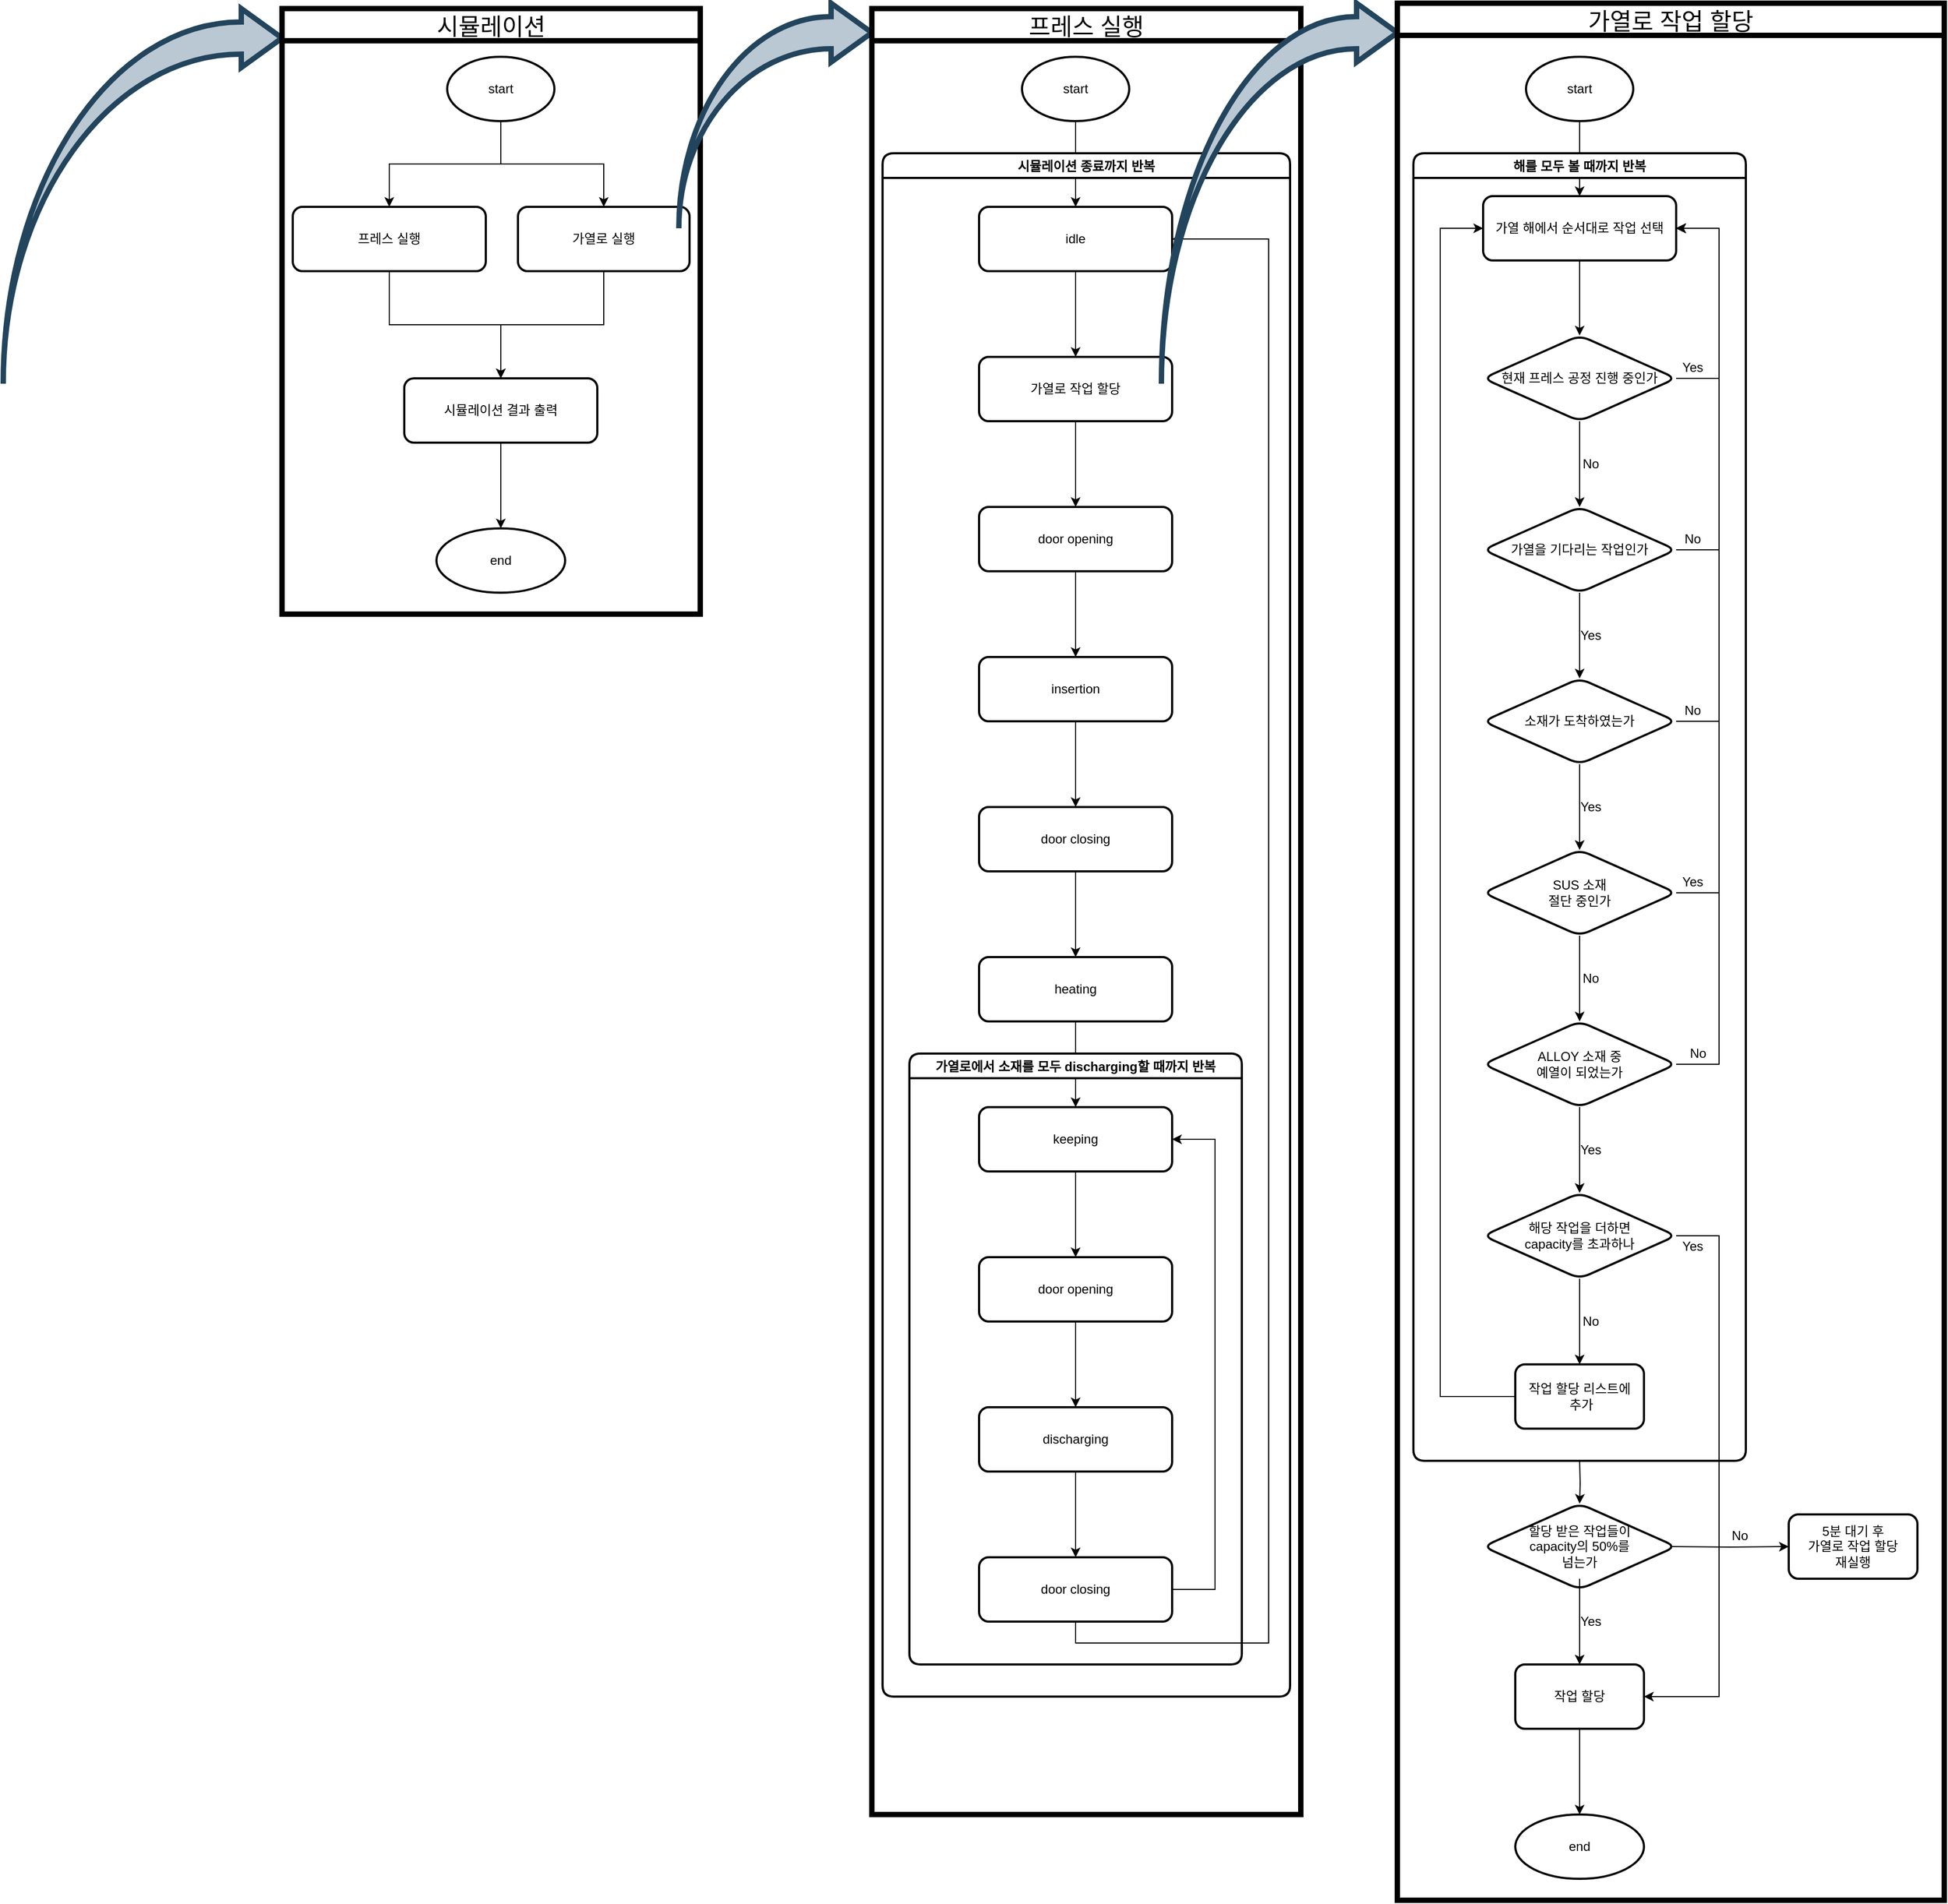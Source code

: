 <mxfile version="15.5.2" type="github">
  <diagram id="jpkeMlJZY0L07vB966m6" name="Page-1">
    <mxGraphModel dx="2243" dy="1117" grid="1" gridSize="10" guides="1" tooltips="1" connect="1" arrows="1" fold="1" page="1" pageScale="1" pageWidth="827" pageHeight="1169" math="0" shadow="0">
      <root>
        <mxCell id="0" />
        <mxCell id="1" parent="0" />
        <mxCell id="SEU0Jb7wydcwOkPKXHHr-3" value="" style="html=1;shadow=0;dashed=0;align=center;verticalAlign=middle;shape=mxgraph.arrows2.jumpInArrow;dy=15;dx=38;arrowHead=55;rounded=1;strokeWidth=5;fillColor=#bac8d3;strokeColor=#23445d;" parent="1" vertex="1">
          <mxGeometry x="20" y="15" width="260" height="350" as="geometry" />
        </mxCell>
        <mxCell id="SEU0Jb7wydcwOkPKXHHr-24" value="" style="group" parent="1" vertex="1" connectable="0">
          <mxGeometry x="280" y="15" width="390" height="565" as="geometry" />
        </mxCell>
        <mxCell id="SEU0Jb7wydcwOkPKXHHr-22" value="" style="group" parent="SEU0Jb7wydcwOkPKXHHr-24" vertex="1" connectable="0">
          <mxGeometry x="10" y="45" width="370" height="500" as="geometry" />
        </mxCell>
        <mxCell id="SEU0Jb7wydcwOkPKXHHr-7" value="start" style="strokeWidth=2;html=1;shape=mxgraph.flowchart.start_1;whiteSpace=wrap;rounded=0;shadow=0;glass=0;sketch=0;fillColor=none;" parent="SEU0Jb7wydcwOkPKXHHr-22" vertex="1">
          <mxGeometry x="144" width="100" height="60" as="geometry" />
        </mxCell>
        <mxCell id="SEU0Jb7wydcwOkPKXHHr-12" value="프레스 실행" style="whiteSpace=wrap;html=1;rounded=1;shadow=0;strokeWidth=2;fillColor=none;glass=0;sketch=0;" parent="SEU0Jb7wydcwOkPKXHHr-22" vertex="1">
          <mxGeometry y="140" width="180" height="60" as="geometry" />
        </mxCell>
        <mxCell id="SEU0Jb7wydcwOkPKXHHr-13" value="" style="edgeStyle=orthogonalEdgeStyle;rounded=0;orthogonalLoop=1;jettySize=auto;html=1;" parent="SEU0Jb7wydcwOkPKXHHr-22" source="SEU0Jb7wydcwOkPKXHHr-7" target="SEU0Jb7wydcwOkPKXHHr-12" edge="1">
          <mxGeometry relative="1" as="geometry" />
        </mxCell>
        <mxCell id="SEU0Jb7wydcwOkPKXHHr-19" value="" style="edgeStyle=orthogonalEdgeStyle;rounded=0;orthogonalLoop=1;jettySize=auto;html=1;" parent="SEU0Jb7wydcwOkPKXHHr-22" source="SEU0Jb7wydcwOkPKXHHr-14" edge="1">
          <mxGeometry relative="1" as="geometry">
            <mxPoint x="194" y="300" as="targetPoint" />
            <Array as="points">
              <mxPoint x="290" y="250" />
              <mxPoint x="194" y="250" />
            </Array>
          </mxGeometry>
        </mxCell>
        <mxCell id="SEU0Jb7wydcwOkPKXHHr-14" value="가열로 실행" style="whiteSpace=wrap;html=1;rounded=1;shadow=0;strokeWidth=2;fillColor=none;glass=0;sketch=0;" parent="SEU0Jb7wydcwOkPKXHHr-22" vertex="1">
          <mxGeometry x="210" y="140" width="160" height="60" as="geometry" />
        </mxCell>
        <mxCell id="SEU0Jb7wydcwOkPKXHHr-15" value="" style="edgeStyle=orthogonalEdgeStyle;rounded=0;orthogonalLoop=1;jettySize=auto;html=1;" parent="SEU0Jb7wydcwOkPKXHHr-22" source="SEU0Jb7wydcwOkPKXHHr-7" target="SEU0Jb7wydcwOkPKXHHr-14" edge="1">
          <mxGeometry relative="1" as="geometry" />
        </mxCell>
        <mxCell id="SEU0Jb7wydcwOkPKXHHr-16" value="시뮬레이션 결과 출력" style="whiteSpace=wrap;html=1;rounded=1;shadow=0;strokeWidth=2;fillColor=none;glass=0;sketch=0;" parent="SEU0Jb7wydcwOkPKXHHr-22" vertex="1">
          <mxGeometry x="104" y="300" width="180" height="60" as="geometry" />
        </mxCell>
        <mxCell id="SEU0Jb7wydcwOkPKXHHr-17" value="" style="edgeStyle=orthogonalEdgeStyle;rounded=0;orthogonalLoop=1;jettySize=auto;html=1;" parent="SEU0Jb7wydcwOkPKXHHr-22" source="SEU0Jb7wydcwOkPKXHHr-12" target="SEU0Jb7wydcwOkPKXHHr-16" edge="1">
          <mxGeometry relative="1" as="geometry" />
        </mxCell>
        <mxCell id="SEU0Jb7wydcwOkPKXHHr-20" value="end" style="ellipse;whiteSpace=wrap;html=1;rounded=1;shadow=0;strokeWidth=2;fillColor=none;glass=0;sketch=0;" parent="SEU0Jb7wydcwOkPKXHHr-22" vertex="1">
          <mxGeometry x="134" y="440" width="120" height="60" as="geometry" />
        </mxCell>
        <mxCell id="SEU0Jb7wydcwOkPKXHHr-21" value="" style="edgeStyle=orthogonalEdgeStyle;rounded=0;orthogonalLoop=1;jettySize=auto;html=1;" parent="SEU0Jb7wydcwOkPKXHHr-22" source="SEU0Jb7wydcwOkPKXHHr-16" target="SEU0Jb7wydcwOkPKXHHr-20" edge="1">
          <mxGeometry relative="1" as="geometry" />
        </mxCell>
        <mxCell id="SEU0Jb7wydcwOkPKXHHr-23" value="시뮬레이션" style="swimlane;fontStyle=0;childLayout=stackLayout;horizontal=1;startSize=30;horizontalStack=0;resizeParent=1;resizeParentMax=0;resizeLast=0;collapsible=1;marginBottom=0;align=center;fontSize=22;rounded=0;strokeWidth=5;swimlaneLine=1;" parent="SEU0Jb7wydcwOkPKXHHr-24" vertex="1">
          <mxGeometry width="390" height="565" as="geometry" />
        </mxCell>
        <mxCell id="SEU0Jb7wydcwOkPKXHHr-25" value="" style="html=1;shadow=0;dashed=0;align=center;verticalAlign=middle;shape=mxgraph.arrows2.jumpInArrow;dy=15;dx=38;arrowHead=55;rounded=1;strokeWidth=5;fillColor=#bac8d3;strokeColor=#23445d;" parent="1" vertex="1">
          <mxGeometry x="650" y="10" width="180" height="210" as="geometry" />
        </mxCell>
        <mxCell id="SEU0Jb7wydcwOkPKXHHr-28" value="" style="edgeStyle=orthogonalEdgeStyle;rounded=0;orthogonalLoop=1;jettySize=auto;html=1;" parent="1" source="SEU0Jb7wydcwOkPKXHHr-26" target="SEU0Jb7wydcwOkPKXHHr-27" edge="1">
          <mxGeometry relative="1" as="geometry" />
        </mxCell>
        <mxCell id="SEU0Jb7wydcwOkPKXHHr-26" value="start" style="strokeWidth=2;html=1;shape=mxgraph.flowchart.start_1;whiteSpace=wrap;rounded=0;shadow=0;glass=0;sketch=0;fillColor=none;" parent="1" vertex="1">
          <mxGeometry x="970" y="60" width="100" height="60" as="geometry" />
        </mxCell>
        <mxCell id="hFYSCHVBPnE89d1hqKfu-2" value="" style="edgeStyle=orthogonalEdgeStyle;rounded=0;orthogonalLoop=1;jettySize=auto;html=1;" parent="1" source="SEU0Jb7wydcwOkPKXHHr-27" target="hFYSCHVBPnE89d1hqKfu-1" edge="1">
          <mxGeometry relative="1" as="geometry" />
        </mxCell>
        <mxCell id="SEU0Jb7wydcwOkPKXHHr-27" value="idle" style="whiteSpace=wrap;html=1;rounded=1;shadow=0;strokeWidth=2;fillColor=none;glass=0;sketch=0;" parent="1" vertex="1">
          <mxGeometry x="930" y="200" width="180" height="60" as="geometry" />
        </mxCell>
        <mxCell id="hFYSCHVBPnE89d1hqKfu-4" value="" style="edgeStyle=orthogonalEdgeStyle;rounded=0;orthogonalLoop=1;jettySize=auto;html=1;" parent="1" source="hFYSCHVBPnE89d1hqKfu-1" target="hFYSCHVBPnE89d1hqKfu-3" edge="1">
          <mxGeometry relative="1" as="geometry" />
        </mxCell>
        <mxCell id="hFYSCHVBPnE89d1hqKfu-1" value="가열로 작업 할당" style="whiteSpace=wrap;html=1;rounded=1;shadow=0;strokeWidth=2;fillColor=none;glass=0;sketch=0;" parent="1" vertex="1">
          <mxGeometry x="930" y="340" width="180" height="60" as="geometry" />
        </mxCell>
        <mxCell id="hFYSCHVBPnE89d1hqKfu-6" value="" style="edgeStyle=orthogonalEdgeStyle;rounded=0;orthogonalLoop=1;jettySize=auto;html=1;" parent="1" source="hFYSCHVBPnE89d1hqKfu-3" target="hFYSCHVBPnE89d1hqKfu-5" edge="1">
          <mxGeometry relative="1" as="geometry" />
        </mxCell>
        <mxCell id="hFYSCHVBPnE89d1hqKfu-3" value="door opening" style="whiteSpace=wrap;html=1;rounded=1;shadow=0;strokeWidth=2;fillColor=none;glass=0;sketch=0;" parent="1" vertex="1">
          <mxGeometry x="930" y="480" width="180" height="60" as="geometry" />
        </mxCell>
        <mxCell id="hFYSCHVBPnE89d1hqKfu-8" value="" style="edgeStyle=orthogonalEdgeStyle;rounded=0;orthogonalLoop=1;jettySize=auto;html=1;" parent="1" source="hFYSCHVBPnE89d1hqKfu-5" target="hFYSCHVBPnE89d1hqKfu-7" edge="1">
          <mxGeometry relative="1" as="geometry" />
        </mxCell>
        <mxCell id="hFYSCHVBPnE89d1hqKfu-5" value="insertion" style="whiteSpace=wrap;html=1;rounded=1;shadow=0;strokeWidth=2;fillColor=none;glass=0;sketch=0;" parent="1" vertex="1">
          <mxGeometry x="930" y="620" width="180" height="60" as="geometry" />
        </mxCell>
        <mxCell id="hFYSCHVBPnE89d1hqKfu-10" value="" style="edgeStyle=orthogonalEdgeStyle;rounded=0;orthogonalLoop=1;jettySize=auto;html=1;" parent="1" source="hFYSCHVBPnE89d1hqKfu-7" target="hFYSCHVBPnE89d1hqKfu-9" edge="1">
          <mxGeometry relative="1" as="geometry" />
        </mxCell>
        <mxCell id="hFYSCHVBPnE89d1hqKfu-7" value="door closing" style="whiteSpace=wrap;html=1;rounded=1;shadow=0;strokeWidth=2;fillColor=none;glass=0;sketch=0;" parent="1" vertex="1">
          <mxGeometry x="930" y="760" width="180" height="60" as="geometry" />
        </mxCell>
        <mxCell id="hFYSCHVBPnE89d1hqKfu-12" value="" style="edgeStyle=orthogonalEdgeStyle;rounded=0;orthogonalLoop=1;jettySize=auto;html=1;" parent="1" source="hFYSCHVBPnE89d1hqKfu-9" target="hFYSCHVBPnE89d1hqKfu-11" edge="1">
          <mxGeometry relative="1" as="geometry" />
        </mxCell>
        <mxCell id="hFYSCHVBPnE89d1hqKfu-9" value="heating" style="whiteSpace=wrap;html=1;rounded=1;shadow=0;strokeWidth=2;fillColor=none;glass=0;sketch=0;" parent="1" vertex="1">
          <mxGeometry x="930" y="900" width="180" height="60" as="geometry" />
        </mxCell>
        <mxCell id="hFYSCHVBPnE89d1hqKfu-14" value="" style="edgeStyle=orthogonalEdgeStyle;rounded=0;orthogonalLoop=1;jettySize=auto;html=1;" parent="1" source="hFYSCHVBPnE89d1hqKfu-11" target="hFYSCHVBPnE89d1hqKfu-13" edge="1">
          <mxGeometry relative="1" as="geometry" />
        </mxCell>
        <mxCell id="hFYSCHVBPnE89d1hqKfu-11" value="keeping" style="whiteSpace=wrap;html=1;rounded=1;shadow=0;strokeWidth=2;fillColor=none;glass=0;sketch=0;" parent="1" vertex="1">
          <mxGeometry x="930" y="1040" width="180" height="60" as="geometry" />
        </mxCell>
        <mxCell id="hFYSCHVBPnE89d1hqKfu-16" value="" style="edgeStyle=orthogonalEdgeStyle;rounded=0;orthogonalLoop=1;jettySize=auto;html=1;" parent="1" source="hFYSCHVBPnE89d1hqKfu-13" target="hFYSCHVBPnE89d1hqKfu-15" edge="1">
          <mxGeometry relative="1" as="geometry" />
        </mxCell>
        <mxCell id="hFYSCHVBPnE89d1hqKfu-13" value="door opening" style="whiteSpace=wrap;html=1;rounded=1;shadow=0;strokeWidth=2;fillColor=none;glass=0;sketch=0;" parent="1" vertex="1">
          <mxGeometry x="930" y="1180" width="180" height="60" as="geometry" />
        </mxCell>
        <mxCell id="hFYSCHVBPnE89d1hqKfu-18" value="" style="edgeStyle=orthogonalEdgeStyle;rounded=0;orthogonalLoop=1;jettySize=auto;html=1;" parent="1" source="hFYSCHVBPnE89d1hqKfu-15" target="hFYSCHVBPnE89d1hqKfu-17" edge="1">
          <mxGeometry relative="1" as="geometry" />
        </mxCell>
        <mxCell id="hFYSCHVBPnE89d1hqKfu-15" value="discharging" style="whiteSpace=wrap;html=1;rounded=1;shadow=0;strokeWidth=2;fillColor=none;glass=0;sketch=0;" parent="1" vertex="1">
          <mxGeometry x="930" y="1320" width="180" height="60" as="geometry" />
        </mxCell>
        <mxCell id="hFYSCHVBPnE89d1hqKfu-21" value="" style="edgeStyle=orthogonalEdgeStyle;rounded=0;orthogonalLoop=1;jettySize=auto;html=1;entryX=1;entryY=0.5;entryDx=0;entryDy=0;" parent="1" source="hFYSCHVBPnE89d1hqKfu-17" target="hFYSCHVBPnE89d1hqKfu-11" edge="1">
          <mxGeometry relative="1" as="geometry">
            <mxPoint x="1150" y="1070" as="targetPoint" />
            <Array as="points">
              <mxPoint x="1150" y="1490" />
              <mxPoint x="1150" y="1070" />
            </Array>
          </mxGeometry>
        </mxCell>
        <mxCell id="hFYSCHVBPnE89d1hqKfu-23" value="" style="edgeStyle=orthogonalEdgeStyle;rounded=0;orthogonalLoop=1;jettySize=auto;html=1;entryX=1;entryY=0.5;entryDx=0;entryDy=0;" parent="1" source="hFYSCHVBPnE89d1hqKfu-17" target="SEU0Jb7wydcwOkPKXHHr-27" edge="1">
          <mxGeometry relative="1" as="geometry">
            <mxPoint x="1380" y="458" as="targetPoint" />
            <Array as="points">
              <mxPoint x="1020" y="1540" />
              <mxPoint x="1200" y="1540" />
              <mxPoint x="1200" y="230" />
            </Array>
          </mxGeometry>
        </mxCell>
        <mxCell id="hFYSCHVBPnE89d1hqKfu-17" value="door closing" style="whiteSpace=wrap;html=1;rounded=1;shadow=0;strokeWidth=2;fillColor=none;glass=0;sketch=0;" parent="1" vertex="1">
          <mxGeometry x="930" y="1460" width="180" height="60" as="geometry" />
        </mxCell>
        <mxCell id="hFYSCHVBPnE89d1hqKfu-24" value="가열로에서 소재를 모두 discharging할 때까지 반복" style="swimlane;rounded=1;strokeWidth=2;" parent="1" vertex="1">
          <mxGeometry x="865" y="990" width="310" height="570" as="geometry" />
        </mxCell>
        <mxCell id="hFYSCHVBPnE89d1hqKfu-25" value="시뮬레이션 종료까지 반복" style="swimlane;rounded=1;strokeWidth=2;" parent="1" vertex="1">
          <mxGeometry x="840" y="150" width="380" height="1440" as="geometry" />
        </mxCell>
        <mxCell id="GFujxD36pAiEVFrd_EkX-1" value="프레스 실행" style="swimlane;fontStyle=0;childLayout=stackLayout;horizontal=1;startSize=30;horizontalStack=0;resizeParent=1;resizeParentMax=0;resizeLast=0;collapsible=1;marginBottom=0;align=center;fontSize=22;rounded=0;strokeWidth=5;swimlaneLine=1;" parent="1" vertex="1">
          <mxGeometry x="830" y="15" width="400" height="1685" as="geometry" />
        </mxCell>
        <mxCell id="GFujxD36pAiEVFrd_EkX-5" value="" style="html=1;shadow=0;dashed=0;align=center;verticalAlign=middle;shape=mxgraph.arrows2.jumpInArrow;dy=15;dx=38;arrowHead=55;rounded=1;strokeWidth=5;fillColor=#bac8d3;strokeColor=#23445d;" parent="1" vertex="1">
          <mxGeometry x="1100" y="10" width="220" height="355" as="geometry" />
        </mxCell>
        <mxCell id="hFYSCHVBPnE89d1hqKfu-28" value="" style="edgeStyle=orthogonalEdgeStyle;rounded=0;orthogonalLoop=1;jettySize=auto;html=1;" parent="1" source="hFYSCHVBPnE89d1hqKfu-26" edge="1">
          <mxGeometry x="1320" y="15" as="geometry">
            <mxPoint x="1490" y="190" as="targetPoint" />
          </mxGeometry>
        </mxCell>
        <mxCell id="hFYSCHVBPnE89d1hqKfu-26" value="start" style="strokeWidth=2;html=1;shape=mxgraph.flowchart.start_1;whiteSpace=wrap;rounded=0;shadow=0;glass=0;sketch=0;fillColor=none;" parent="1" vertex="1">
          <mxGeometry x="1440" y="60" width="100" height="60" as="geometry" />
        </mxCell>
        <mxCell id="hFYSCHVBPnE89d1hqKfu-29" value="가열 해에서 순서대로 작업 선택" style="whiteSpace=wrap;html=1;rounded=1;shadow=0;strokeWidth=2;fillColor=none;glass=0;sketch=0;" parent="1" vertex="1">
          <mxGeometry x="1400" y="190" width="180" height="60" as="geometry" />
        </mxCell>
        <mxCell id="hFYSCHVBPnE89d1hqKfu-55" value="" style="edgeStyle=orthogonalEdgeStyle;rounded=0;orthogonalLoop=1;jettySize=auto;html=1;entryX=1;entryY=0.5;entryDx=0;entryDy=0;" parent="1" source="hFYSCHVBPnE89d1hqKfu-34" target="hFYSCHVBPnE89d1hqKfu-29" edge="1">
          <mxGeometry x="1320" y="15" as="geometry">
            <mxPoint x="1620" y="220" as="targetPoint" />
            <Array as="points">
              <mxPoint x="1620" y="360" />
              <mxPoint x="1620" y="220" />
            </Array>
          </mxGeometry>
        </mxCell>
        <mxCell id="hFYSCHVBPnE89d1hqKfu-34" value="현재 프레스 공정 진행 중인가" style="rhombus;whiteSpace=wrap;html=1;rounded=1;shadow=0;strokeWidth=2;fillColor=none;glass=0;sketch=0;" parent="1" vertex="1">
          <mxGeometry x="1400" y="320" width="180" height="80" as="geometry" />
        </mxCell>
        <mxCell id="hFYSCHVBPnE89d1hqKfu-35" value="" style="edgeStyle=orthogonalEdgeStyle;rounded=0;orthogonalLoop=1;jettySize=auto;html=1;" parent="1" source="hFYSCHVBPnE89d1hqKfu-29" target="hFYSCHVBPnE89d1hqKfu-34" edge="1">
          <mxGeometry x="1320" y="15" as="geometry" />
        </mxCell>
        <mxCell id="hFYSCHVBPnE89d1hqKfu-36" value="가열을 기다리는 작업인가" style="rhombus;whiteSpace=wrap;html=1;rounded=1;shadow=0;strokeWidth=2;fillColor=none;glass=0;sketch=0;" parent="1" vertex="1">
          <mxGeometry x="1400" y="480" width="180" height="80" as="geometry" />
        </mxCell>
        <mxCell id="hFYSCHVBPnE89d1hqKfu-37" value="" style="edgeStyle=orthogonalEdgeStyle;rounded=0;orthogonalLoop=1;jettySize=auto;html=1;" parent="1" source="hFYSCHVBPnE89d1hqKfu-34" target="hFYSCHVBPnE89d1hqKfu-36" edge="1">
          <mxGeometry x="1320" y="15" as="geometry" />
        </mxCell>
        <mxCell id="hFYSCHVBPnE89d1hqKfu-38" value="소재가 도착하였는가" style="rhombus;whiteSpace=wrap;html=1;rounded=1;shadow=0;strokeWidth=2;fillColor=none;glass=0;sketch=0;" parent="1" vertex="1">
          <mxGeometry x="1400" y="640" width="180" height="80" as="geometry" />
        </mxCell>
        <mxCell id="hFYSCHVBPnE89d1hqKfu-39" value="" style="edgeStyle=orthogonalEdgeStyle;rounded=0;orthogonalLoop=1;jettySize=auto;html=1;" parent="1" source="hFYSCHVBPnE89d1hqKfu-36" target="hFYSCHVBPnE89d1hqKfu-38" edge="1">
          <mxGeometry x="1320" y="15" as="geometry" />
        </mxCell>
        <mxCell id="hFYSCHVBPnE89d1hqKfu-40" value="SUS 소재&lt;br&gt;절단 중인가" style="rhombus;whiteSpace=wrap;html=1;rounded=1;shadow=0;strokeWidth=2;fillColor=none;glass=0;sketch=0;" parent="1" vertex="1">
          <mxGeometry x="1400" y="800" width="180" height="80" as="geometry" />
        </mxCell>
        <mxCell id="hFYSCHVBPnE89d1hqKfu-41" value="" style="edgeStyle=orthogonalEdgeStyle;rounded=0;orthogonalLoop=1;jettySize=auto;html=1;" parent="1" source="hFYSCHVBPnE89d1hqKfu-38" target="hFYSCHVBPnE89d1hqKfu-40" edge="1">
          <mxGeometry x="1320" y="15" as="geometry" />
        </mxCell>
        <mxCell id="hFYSCHVBPnE89d1hqKfu-42" value="ALLOY 소재 중&lt;br&gt;예열이 되었는가" style="rhombus;whiteSpace=wrap;html=1;rounded=1;shadow=0;strokeWidth=2;fillColor=none;glass=0;sketch=0;" parent="1" vertex="1">
          <mxGeometry x="1400" y="960" width="180" height="80" as="geometry" />
        </mxCell>
        <mxCell id="hFYSCHVBPnE89d1hqKfu-43" value="" style="edgeStyle=orthogonalEdgeStyle;rounded=0;orthogonalLoop=1;jettySize=auto;html=1;" parent="1" source="hFYSCHVBPnE89d1hqKfu-40" target="hFYSCHVBPnE89d1hqKfu-42" edge="1">
          <mxGeometry x="1320" y="15" as="geometry" />
        </mxCell>
        <mxCell id="hFYSCHVBPnE89d1hqKfu-44" value="해당 작업을 더하면&lt;br&gt;capacity를 초과하나" style="rhombus;whiteSpace=wrap;html=1;rounded=1;shadow=0;strokeWidth=2;fillColor=none;glass=0;sketch=0;" parent="1" vertex="1">
          <mxGeometry x="1400" y="1120" width="180" height="80" as="geometry" />
        </mxCell>
        <mxCell id="hFYSCHVBPnE89d1hqKfu-45" value="" style="edgeStyle=orthogonalEdgeStyle;rounded=0;orthogonalLoop=1;jettySize=auto;html=1;" parent="1" source="hFYSCHVBPnE89d1hqKfu-42" target="hFYSCHVBPnE89d1hqKfu-44" edge="1">
          <mxGeometry x="1320" y="15" as="geometry" />
        </mxCell>
        <mxCell id="hFYSCHVBPnE89d1hqKfu-49" value="" style="edgeStyle=orthogonalEdgeStyle;rounded=0;orthogonalLoop=1;jettySize=auto;html=1;" parent="1" edge="1">
          <mxGeometry x="1320" y="135" as="geometry">
            <mxPoint x="1490" y="1560" as="targetPoint" />
            <mxPoint x="1490" y="1480" as="sourcePoint" />
          </mxGeometry>
        </mxCell>
        <mxCell id="hFYSCHVBPnE89d1hqKfu-47" value="" style="edgeStyle=orthogonalEdgeStyle;rounded=0;orthogonalLoop=1;jettySize=auto;html=1;" parent="1" source="hFYSCHVBPnE89d1hqKfu-44" edge="1">
          <mxGeometry x="1320" y="15" as="geometry">
            <mxPoint x="1490" y="1280" as="targetPoint" />
          </mxGeometry>
        </mxCell>
        <mxCell id="hFYSCHVBPnE89d1hqKfu-56" value="" style="edgeStyle=orthogonalEdgeStyle;rounded=0;orthogonalLoop=1;jettySize=auto;html=1;entryX=1;entryY=0.5;entryDx=0;entryDy=0;" parent="1" edge="1">
          <mxGeometry x="1320" y="15" as="geometry">
            <mxPoint x="1580" y="520" as="sourcePoint" />
            <mxPoint x="1580" y="220" as="targetPoint" />
            <Array as="points">
              <mxPoint x="1580" y="520" />
              <mxPoint x="1620" y="520" />
              <mxPoint x="1620" y="220" />
            </Array>
          </mxGeometry>
        </mxCell>
        <mxCell id="hFYSCHVBPnE89d1hqKfu-57" value="" style="edgeStyle=orthogonalEdgeStyle;rounded=0;orthogonalLoop=1;jettySize=auto;html=1;entryX=1;entryY=0.5;entryDx=0;entryDy=0;" parent="1" edge="1">
          <mxGeometry x="1320" y="15" as="geometry">
            <mxPoint x="1580" y="680" as="sourcePoint" />
            <mxPoint x="1580" y="220" as="targetPoint" />
            <Array as="points">
              <mxPoint x="1580" y="680" />
              <mxPoint x="1620" y="680" />
              <mxPoint x="1620" y="220" />
            </Array>
          </mxGeometry>
        </mxCell>
        <mxCell id="hFYSCHVBPnE89d1hqKfu-59" value="" style="edgeStyle=orthogonalEdgeStyle;rounded=0;orthogonalLoop=1;jettySize=auto;html=1;entryX=1;entryY=0.5;entryDx=0;entryDy=0;" parent="1" edge="1">
          <mxGeometry x="1320" y="15" as="geometry">
            <mxPoint x="1580" y="840" as="sourcePoint" />
            <mxPoint x="1580" y="220" as="targetPoint" />
            <Array as="points">
              <mxPoint x="1580" y="840" />
              <mxPoint x="1620" y="840" />
              <mxPoint x="1620" y="220" />
            </Array>
          </mxGeometry>
        </mxCell>
        <mxCell id="hFYSCHVBPnE89d1hqKfu-60" value="" style="edgeStyle=orthogonalEdgeStyle;rounded=0;orthogonalLoop=1;jettySize=auto;html=1;entryX=1;entryY=0.5;entryDx=0;entryDy=0;" parent="1" edge="1">
          <mxGeometry x="1320" y="15" as="geometry">
            <mxPoint x="1590" y="1000" as="sourcePoint" />
            <mxPoint x="1580" y="220" as="targetPoint" />
            <Array as="points">
              <mxPoint x="1580" y="1000" />
              <mxPoint x="1620" y="1000" />
              <mxPoint x="1620" y="220" />
            </Array>
          </mxGeometry>
        </mxCell>
        <mxCell id="hFYSCHVBPnE89d1hqKfu-63" value="No" style="text;html=1;align=center;verticalAlign=middle;resizable=0;points=[];autosize=1;strokeColor=none;fillColor=none;" parent="1" vertex="1">
          <mxGeometry x="1485" y="430" width="30" height="20" as="geometry" />
        </mxCell>
        <mxCell id="hFYSCHVBPnE89d1hqKfu-64" value="Yes" style="text;html=1;align=center;verticalAlign=middle;resizable=0;points=[];autosize=1;strokeColor=none;fillColor=none;" parent="1" vertex="1">
          <mxGeometry x="1480" y="590" width="40" height="20" as="geometry" />
        </mxCell>
        <mxCell id="hFYSCHVBPnE89d1hqKfu-65" value="Yes" style="text;html=1;align=center;verticalAlign=middle;resizable=0;points=[];autosize=1;strokeColor=none;fillColor=none;" parent="1" vertex="1">
          <mxGeometry x="1480" y="750" width="40" height="20" as="geometry" />
        </mxCell>
        <mxCell id="hFYSCHVBPnE89d1hqKfu-66" value="No" style="text;html=1;align=center;verticalAlign=middle;resizable=0;points=[];autosize=1;strokeColor=none;fillColor=none;" parent="1" vertex="1">
          <mxGeometry x="1485" y="910" width="30" height="20" as="geometry" />
        </mxCell>
        <mxCell id="hFYSCHVBPnE89d1hqKfu-67" value="Yes" style="text;html=1;align=center;verticalAlign=middle;resizable=0;points=[];autosize=1;strokeColor=none;fillColor=none;" parent="1" vertex="1">
          <mxGeometry x="1480" y="1070" width="40" height="20" as="geometry" />
        </mxCell>
        <mxCell id="hFYSCHVBPnE89d1hqKfu-68" value="No" style="text;html=1;align=center;verticalAlign=middle;resizable=0;points=[];autosize=1;strokeColor=none;fillColor=none;" parent="1" vertex="1">
          <mxGeometry x="1485" y="1230" width="30" height="20" as="geometry" />
        </mxCell>
        <mxCell id="hFYSCHVBPnE89d1hqKfu-69" value="Yes" style="text;html=1;align=center;verticalAlign=middle;resizable=0;points=[];autosize=1;strokeColor=none;fillColor=none;" parent="1" vertex="1">
          <mxGeometry x="1575" y="340" width="40" height="20" as="geometry" />
        </mxCell>
        <mxCell id="hFYSCHVBPnE89d1hqKfu-70" value="No" style="text;html=1;align=center;verticalAlign=middle;resizable=0;points=[];autosize=1;strokeColor=none;fillColor=none;" parent="1" vertex="1">
          <mxGeometry x="1580" y="500" width="30" height="20" as="geometry" />
        </mxCell>
        <mxCell id="hFYSCHVBPnE89d1hqKfu-71" value="Yes" style="text;html=1;align=center;verticalAlign=middle;resizable=0;points=[];autosize=1;strokeColor=none;fillColor=none;" parent="1" vertex="1">
          <mxGeometry x="1575" y="820" width="40" height="20" as="geometry" />
        </mxCell>
        <mxCell id="hFYSCHVBPnE89d1hqKfu-72" value="No" style="text;html=1;align=center;verticalAlign=middle;resizable=0;points=[];autosize=1;strokeColor=none;fillColor=none;" parent="1" vertex="1">
          <mxGeometry x="1580" y="660" width="30" height="20" as="geometry" />
        </mxCell>
        <mxCell id="hFYSCHVBPnE89d1hqKfu-73" value="No" style="text;html=1;align=center;verticalAlign=middle;resizable=0;points=[];autosize=1;strokeColor=none;fillColor=none;" parent="1" vertex="1">
          <mxGeometry x="1585" y="980" width="30" height="20" as="geometry" />
        </mxCell>
        <mxCell id="hFYSCHVBPnE89d1hqKfu-75" value="Yes" style="text;html=1;align=center;verticalAlign=middle;resizable=0;points=[];autosize=1;strokeColor=none;fillColor=none;" parent="1" vertex="1">
          <mxGeometry x="1480" y="1510" width="40" height="20" as="geometry" />
        </mxCell>
        <mxCell id="hFYSCHVBPnE89d1hqKfu-76" value="&lt;span&gt;5분 대기 후&lt;/span&gt;&lt;br&gt;&lt;span&gt;가열로 작업 할당&lt;/span&gt;&lt;br&gt;&lt;span&gt;재실행&lt;/span&gt;" style="whiteSpace=wrap;html=1;rounded=1;shadow=0;strokeWidth=2;fillColor=none;glass=0;sketch=0;" parent="1" vertex="1">
          <mxGeometry x="1685" y="1420" width="120" height="60" as="geometry" />
        </mxCell>
        <mxCell id="hFYSCHVBPnE89d1hqKfu-77" value="" style="edgeStyle=orthogonalEdgeStyle;rounded=0;orthogonalLoop=1;jettySize=auto;html=1;" parent="1" target="hFYSCHVBPnE89d1hqKfu-76" edge="1">
          <mxGeometry x="1315" y="145" as="geometry">
            <mxPoint x="1575" y="1450" as="sourcePoint" />
          </mxGeometry>
        </mxCell>
        <mxCell id="hFYSCHVBPnE89d1hqKfu-78" value="작업 할당" style="whiteSpace=wrap;html=1;rounded=1;shadow=0;strokeWidth=2;fillColor=none;glass=0;sketch=0;" parent="1" vertex="1">
          <mxGeometry x="1430" y="1560" width="120" height="60" as="geometry" />
        </mxCell>
        <mxCell id="hFYSCHVBPnE89d1hqKfu-83" value="" style="edgeStyle=orthogonalEdgeStyle;rounded=0;orthogonalLoop=1;jettySize=auto;html=1;entryX=1;entryY=0.5;entryDx=0;entryDy=0;" parent="1" source="hFYSCHVBPnE89d1hqKfu-44" target="hFYSCHVBPnE89d1hqKfu-78" edge="1">
          <mxGeometry x="1320" y="15" as="geometry">
            <mxPoint x="1620" y="1460" as="targetPoint" />
            <Array as="points">
              <mxPoint x="1620" y="1160" />
              <mxPoint x="1620" y="1590" />
            </Array>
          </mxGeometry>
        </mxCell>
        <mxCell id="hFYSCHVBPnE89d1hqKfu-79" value="해를 모두 볼 때까지 반복" style="swimlane;rounded=1;strokeWidth=2;" parent="1" vertex="1">
          <mxGeometry x="1335" y="150" width="310" height="1220" as="geometry" />
        </mxCell>
        <mxCell id="hFYSCHVBPnE89d1hqKfu-84" value="Yes" style="text;html=1;align=center;verticalAlign=middle;resizable=0;points=[];autosize=1;strokeColor=none;fillColor=none;" parent="hFYSCHVBPnE89d1hqKfu-79" vertex="1">
          <mxGeometry x="240" y="1010" width="40" height="20" as="geometry" />
        </mxCell>
        <mxCell id="hFYSCHVBPnE89d1hqKfu-80" value="end" style="ellipse;whiteSpace=wrap;html=1;rounded=1;shadow=0;strokeWidth=2;fillColor=none;glass=0;sketch=0;" parent="1" vertex="1">
          <mxGeometry x="1430" y="1700" width="120" height="60" as="geometry" />
        </mxCell>
        <mxCell id="hFYSCHVBPnE89d1hqKfu-81" value="" style="edgeStyle=orthogonalEdgeStyle;rounded=0;orthogonalLoop=1;jettySize=auto;html=1;" parent="1" source="hFYSCHVBPnE89d1hqKfu-78" target="hFYSCHVBPnE89d1hqKfu-80" edge="1">
          <mxGeometry x="1320" y="135" as="geometry" />
        </mxCell>
        <mxCell id="qR943ZwPZ81kBehroo8q-53" value="" style="edgeStyle=orthogonalEdgeStyle;rounded=0;orthogonalLoop=1;jettySize=auto;html=1;" edge="1" parent="1" target="qR943ZwPZ81kBehroo8q-52">
          <mxGeometry relative="1" as="geometry">
            <mxPoint x="1490" y="1370" as="sourcePoint" />
          </mxGeometry>
        </mxCell>
        <mxCell id="qR943ZwPZ81kBehroo8q-56" value="" style="edgeStyle=orthogonalEdgeStyle;rounded=0;orthogonalLoop=1;jettySize=auto;html=1;entryX=0;entryY=0.5;entryDx=0;entryDy=0;" edge="1" parent="1" source="qR943ZwPZ81kBehroo8q-50" target="hFYSCHVBPnE89d1hqKfu-29">
          <mxGeometry relative="1" as="geometry">
            <mxPoint x="1360" y="230" as="targetPoint" />
            <Array as="points">
              <mxPoint x="1360" y="1310" />
              <mxPoint x="1360" y="220" />
            </Array>
          </mxGeometry>
        </mxCell>
        <mxCell id="qR943ZwPZ81kBehroo8q-50" value="작업 할당 리스트에&lt;br&gt;&amp;nbsp;추가" style="whiteSpace=wrap;html=1;rounded=1;shadow=0;strokeWidth=2;fillColor=none;glass=0;sketch=0;" vertex="1" parent="1">
          <mxGeometry x="1430" y="1280" width="120" height="60" as="geometry" />
        </mxCell>
        <mxCell id="qR943ZwPZ81kBehroo8q-52" value="할당 받은 작업들이&lt;br&gt;capacity의 50%를&lt;br&gt;넘는가" style="rhombus;whiteSpace=wrap;html=1;rounded=1;shadow=0;strokeWidth=2;fillColor=none;glass=0;sketch=0;" vertex="1" parent="1">
          <mxGeometry x="1400" y="1410" width="180" height="80" as="geometry" />
        </mxCell>
        <mxCell id="qR943ZwPZ81kBehroo8q-54" value="No" style="text;html=1;align=center;verticalAlign=middle;resizable=0;points=[];autosize=1;strokeColor=none;fillColor=none;" vertex="1" parent="1">
          <mxGeometry x="1624" y="1430" width="30" height="20" as="geometry" />
        </mxCell>
        <mxCell id="qR943ZwPZ81kBehroo8q-57" value="가열로 작업 할당" style="swimlane;fontStyle=0;childLayout=stackLayout;horizontal=1;startSize=30;horizontalStack=0;resizeParent=1;resizeParentMax=0;resizeLast=0;collapsible=1;marginBottom=0;align=center;fontSize=22;rounded=0;strokeWidth=5;swimlaneLine=1;" vertex="1" parent="1">
          <mxGeometry x="1320" y="10" width="510" height="1770" as="geometry" />
        </mxCell>
      </root>
    </mxGraphModel>
  </diagram>
</mxfile>
